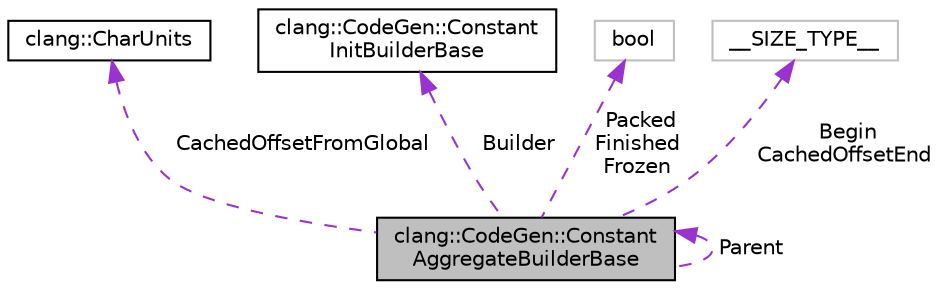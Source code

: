 digraph "clang::CodeGen::ConstantAggregateBuilderBase"
{
 // LATEX_PDF_SIZE
  bgcolor="transparent";
  edge [fontname="Helvetica",fontsize="10",labelfontname="Helvetica",labelfontsize="10"];
  node [fontname="Helvetica",fontsize="10",shape=record];
  Node1 [label="clang::CodeGen::Constant\lAggregateBuilderBase",height=0.2,width=0.4,color="black", fillcolor="grey75", style="filled", fontcolor="black",tooltip="A concrete base class for struct and array aggregate initializer builders."];
  Node2 -> Node1 [dir="back",color="darkorchid3",fontsize="10",style="dashed",label=" CachedOffsetFromGlobal" ,fontname="Helvetica"];
  Node2 [label="clang::CharUnits",height=0.2,width=0.4,color="black",URL="$classclang_1_1CharUnits.html",tooltip="CharUnits - This is an opaque type for sizes expressed in character units."];
  Node3 -> Node1 [dir="back",color="darkorchid3",fontsize="10",style="dashed",label=" Builder" ,fontname="Helvetica"];
  Node3 [label="clang::CodeGen::Constant\lInitBuilderBase",height=0.2,width=0.4,color="black",URL="$classclang_1_1CodeGen_1_1ConstantInitBuilderBase.html",tooltip="A convenience builder class for complex constant initializers, especially for anonymous global struct..."];
  Node1 -> Node1 [dir="back",color="darkorchid3",fontsize="10",style="dashed",label=" Parent" ,fontname="Helvetica"];
  Node4 -> Node1 [dir="back",color="darkorchid3",fontsize="10",style="dashed",label=" Packed\nFinished\nFrozen" ,fontname="Helvetica"];
  Node4 [label="bool",height=0.2,width=0.4,color="grey75",tooltip=" "];
  Node5 -> Node1 [dir="back",color="darkorchid3",fontsize="10",style="dashed",label=" Begin\nCachedOffsetEnd" ,fontname="Helvetica"];
  Node5 [label="__SIZE_TYPE__",height=0.2,width=0.4,color="grey75",tooltip=" "];
}
